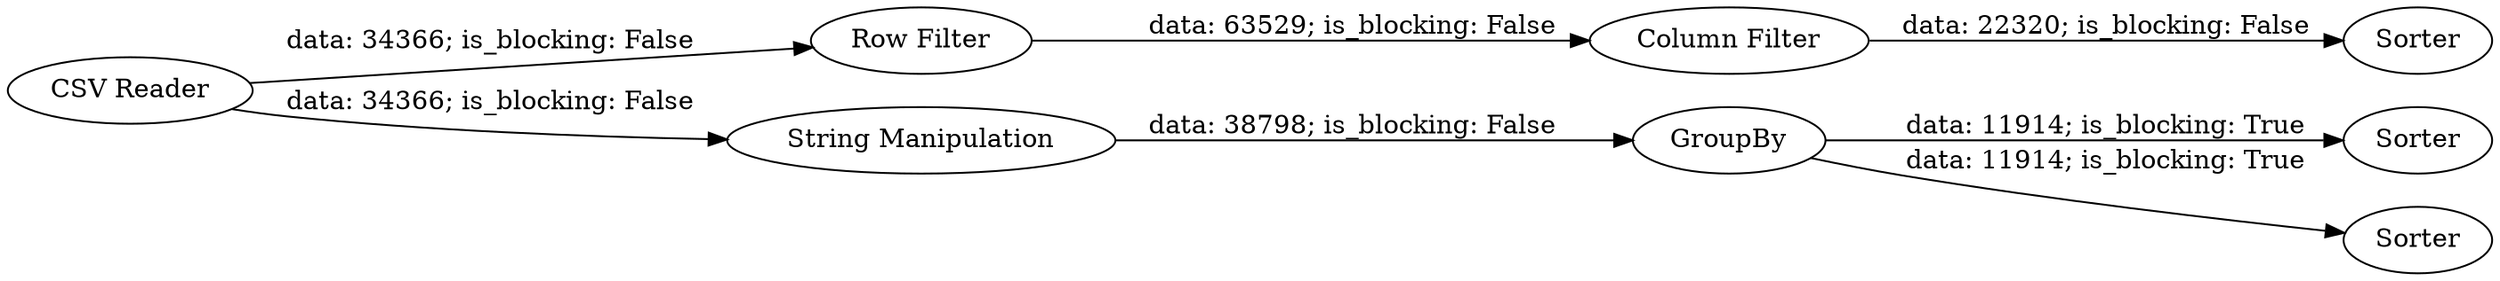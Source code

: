 digraph {
	"4319804185206844016_7" [label="Row Filter"]
	"4319804185206844016_8" [label="Column Filter"]
	"4319804185206844016_6" [label=Sorter]
	"4319804185206844016_2" [label="String Manipulation"]
	"4319804185206844016_4" [label=GroupBy]
	"4319804185206844016_5" [label=Sorter]
	"4319804185206844016_1" [label="CSV Reader"]
	"4319804185206844016_9" [label=Sorter]
	"4319804185206844016_4" -> "4319804185206844016_5" [label="data: 11914; is_blocking: True"]
	"4319804185206844016_7" -> "4319804185206844016_8" [label="data: 63529; is_blocking: False"]
	"4319804185206844016_1" -> "4319804185206844016_2" [label="data: 34366; is_blocking: False"]
	"4319804185206844016_8" -> "4319804185206844016_9" [label="data: 22320; is_blocking: False"]
	"4319804185206844016_2" -> "4319804185206844016_4" [label="data: 38798; is_blocking: False"]
	"4319804185206844016_4" -> "4319804185206844016_6" [label="data: 11914; is_blocking: True"]
	"4319804185206844016_1" -> "4319804185206844016_7" [label="data: 34366; is_blocking: False"]
	rankdir=LR
}
